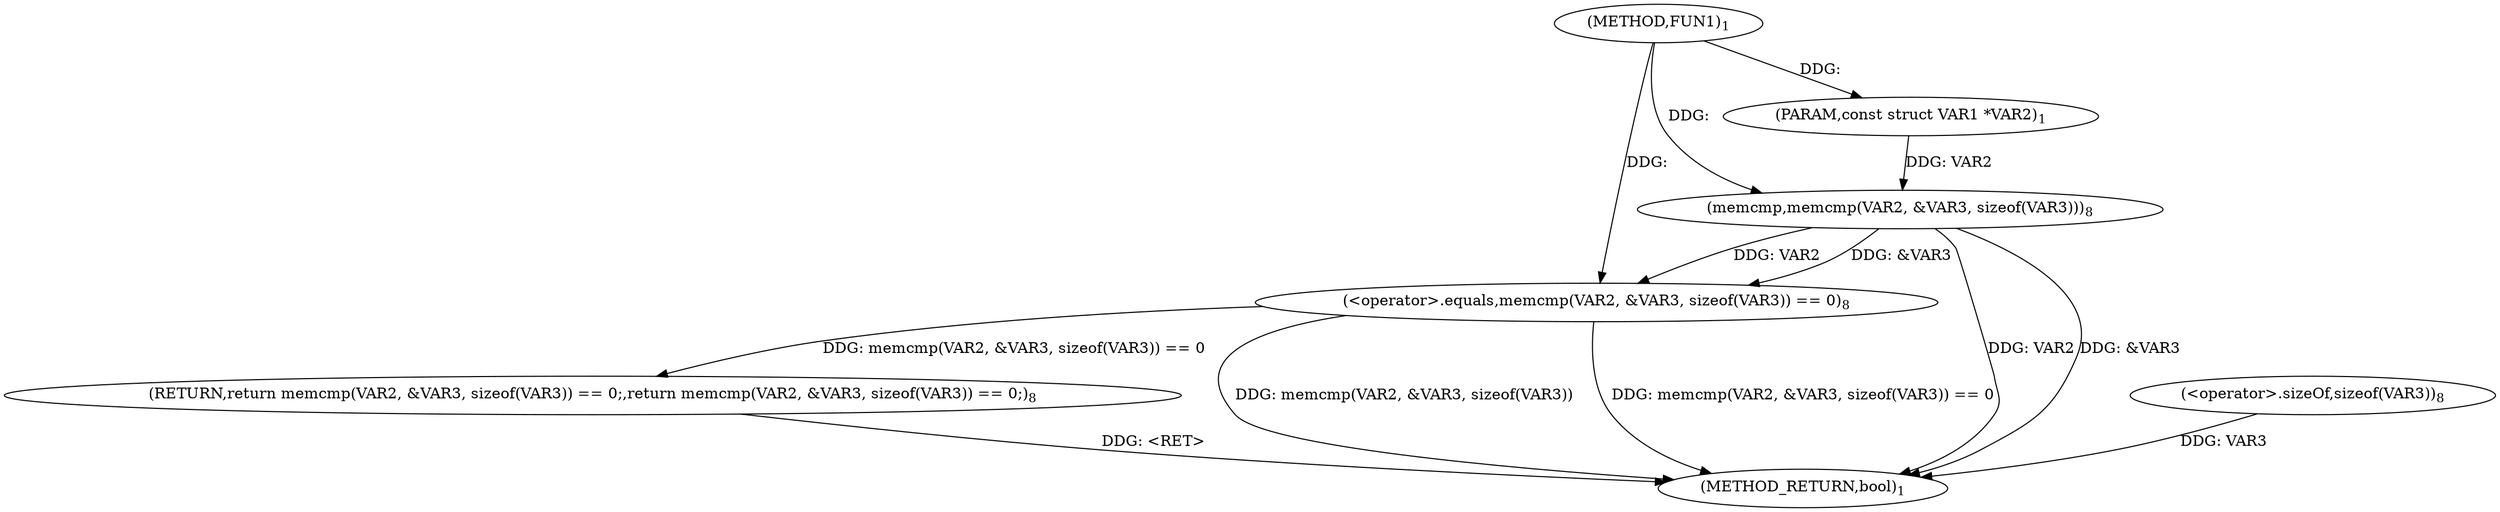 digraph "FUN1" {  
"8" [label = <(METHOD,FUN1)<SUB>1</SUB>> ]
"21" [label = <(METHOD_RETURN,bool)<SUB>1</SUB>> ]
"9" [label = <(PARAM,const struct VAR1 *VAR2)<SUB>1</SUB>> ]
"12" [label = <(RETURN,return memcmp(VAR2, &amp;VAR3, sizeof(VAR3)) == 0;,return memcmp(VAR2, &amp;VAR3, sizeof(VAR3)) == 0;)<SUB>8</SUB>> ]
"13" [label = <(&lt;operator&gt;.equals,memcmp(VAR2, &amp;VAR3, sizeof(VAR3)) == 0)<SUB>8</SUB>> ]
"14" [label = <(memcmp,memcmp(VAR2, &amp;VAR3, sizeof(VAR3)))<SUB>8</SUB>> ]
"18" [label = <(&lt;operator&gt;.sizeOf,sizeof(VAR3))<SUB>8</SUB>> ]
  "12" -> "21"  [ label = "DDG: &lt;RET&gt;"] 
  "14" -> "21"  [ label = "DDG: VAR2"] 
  "14" -> "21"  [ label = "DDG: &amp;VAR3"] 
  "18" -> "21"  [ label = "DDG: VAR3"] 
  "13" -> "21"  [ label = "DDG: memcmp(VAR2, &amp;VAR3, sizeof(VAR3))"] 
  "13" -> "21"  [ label = "DDG: memcmp(VAR2, &amp;VAR3, sizeof(VAR3)) == 0"] 
  "8" -> "9"  [ label = "DDG: "] 
  "13" -> "12"  [ label = "DDG: memcmp(VAR2, &amp;VAR3, sizeof(VAR3)) == 0"] 
  "14" -> "13"  [ label = "DDG: VAR2"] 
  "14" -> "13"  [ label = "DDG: &amp;VAR3"] 
  "8" -> "13"  [ label = "DDG: "] 
  "9" -> "14"  [ label = "DDG: VAR2"] 
  "8" -> "14"  [ label = "DDG: "] 
}
